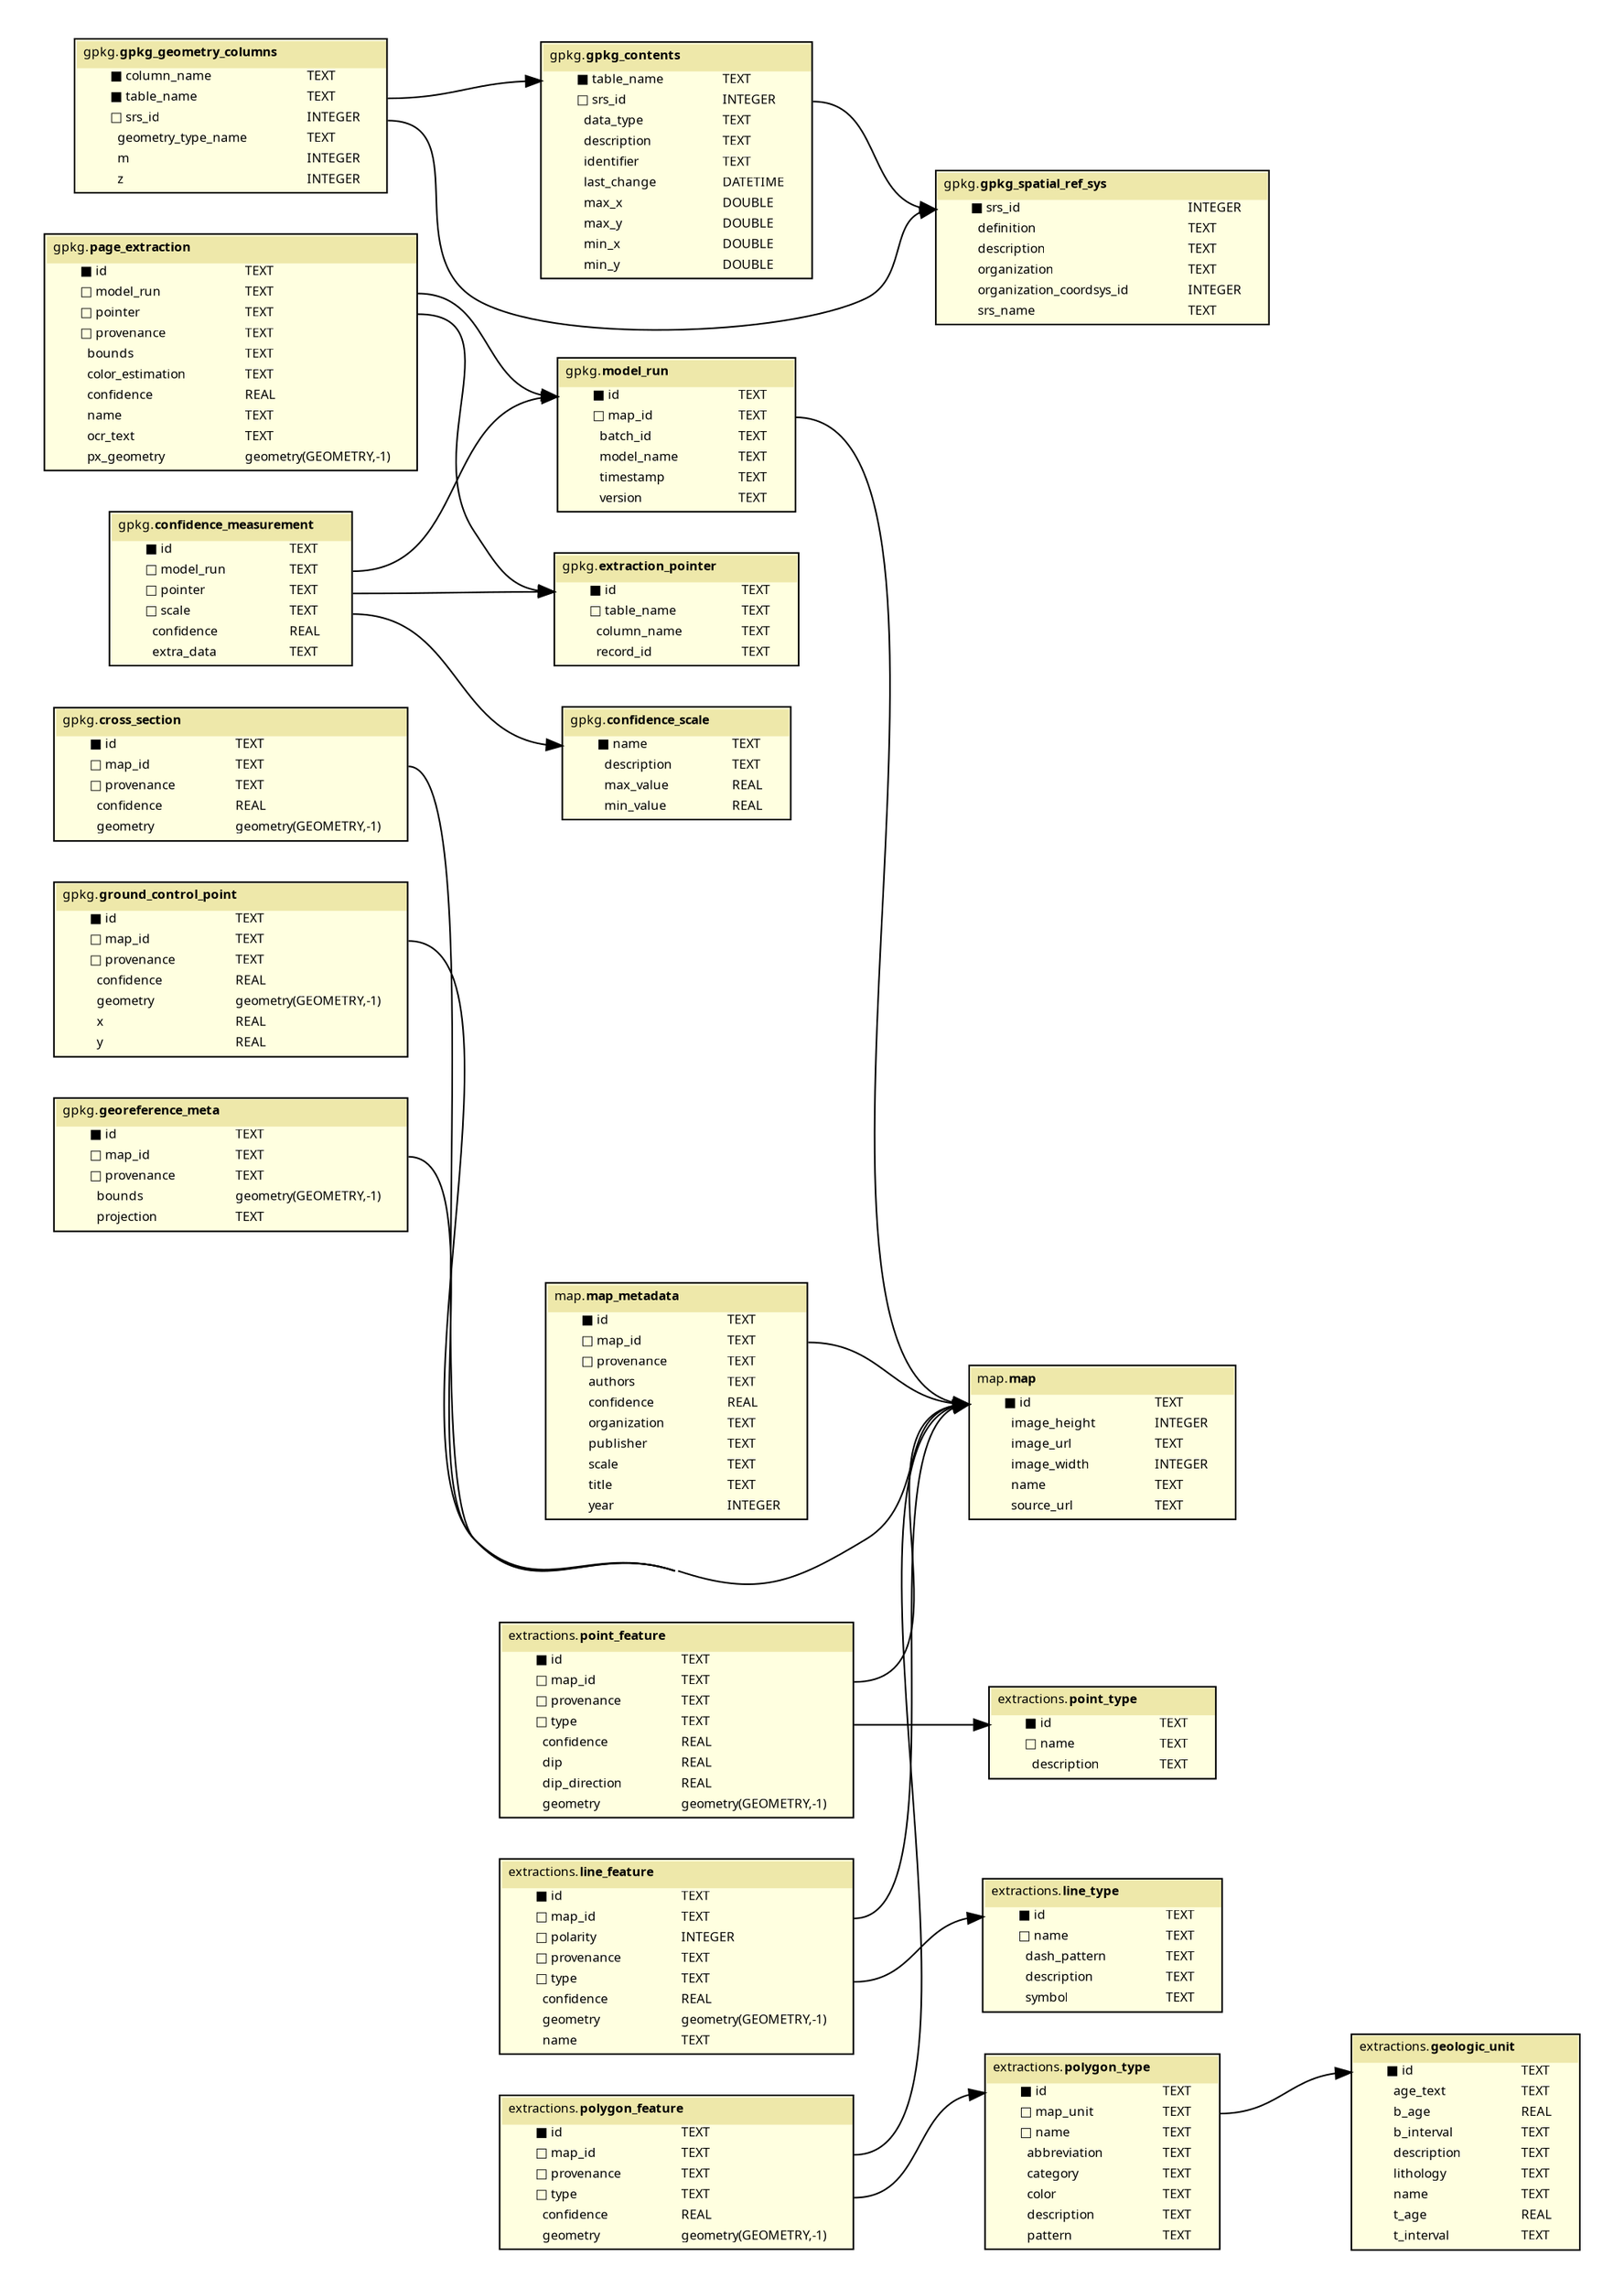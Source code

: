 /*
 Incorporating fixes from
 https://spin.atomicobject.com/2017/11/15/table-rel-diagrams-graphviz/
*/
digraph G {
  fontname = "Fira Code Regular"
  fontsize = 8
  rankdir=LR
  concentrate=true

  node [
      fontname = "Fira Code Regular"
      fontsize = 8
      shape = "plaintext"
  ]

  edge [
      fontname = "Fira Code Regular"
      fontsize = 8
  ]

subgraph cluster_1 {
    color=invis;
    model_run [label=<
    <table bgcolor="lightyellow" border="1" cellborder="0" cellspacing="0">
      <tr>
        <td colspan="2" cellpadding="4" align="left" bgcolor="palegoldenrod"><font face="Fira Code Regular" color="black">gpkg.</font><font face="Fira Code Bold" color="black">model_run</font>
        </td>
      </tr><tr>
      <td align="left" border="0" port="id_in">
        <font face="Fira Code Medium">■ id</font>
      </td>
      <td align="left" port="id_out">
        <font face="Fira Code Regular">TEXT</font>
      </td>
    </tr> <tr>
      <td align="left" border="0" port="map_id_in">
        <font face="Fira Code Medium">□ map_id</font>
      </td>
      <td align="left" port="map_id_out">
        <font face="Fira Code Regular">TEXT</font>
      </td>
    </tr> <tr>
      <td align="left" border="0" port="batch_id_in">
        <font face="Fira Code Medium">  batch_id</font>
      </td>
      <td align="left" port="batch_id_out">
        <font face="Fira Code Regular">TEXT</font>
      </td>
    </tr> <tr>
      <td align="left" border="0" port="model_name_in">
        <font face="Fira Code Medium">  model_name</font>
      </td>
      <td align="left" port="model_name_out">
        <font face="Fira Code Regular">TEXT</font>
      </td>
    </tr> <tr>
      <td align="left" border="0" port="timestamp_in">
        <font face="Fira Code Medium">  timestamp</font>
      </td>
      <td align="left" port="timestamp_out">
        <font face="Fira Code Regular">TEXT</font>
      </td>
    </tr> <tr>
      <td align="left" border="0" port="version_in">
        <font face="Fira Code Medium">  version</font>
      </td>
      <td align="left" port="version_out">
        <font face="Fira Code Regular">TEXT</font>
      </td>
    </tr>
    </table>
    >]

    gpkg_spatial_ref_sys [label=<
    <table bgcolor="lightyellow" border="1" cellborder="0" cellspacing="0">
      <tr>
        <td colspan="2" cellpadding="4" align="left" bgcolor="palegoldenrod"><font face="Fira Code Regular" color="black">gpkg.</font><font face="Fira Code Bold" color="black">gpkg_spatial_ref_sys</font>
        </td>
      </tr><tr>
      <td align="left" border="0" port="srs_id_in">
        <font face="Fira Code Medium">■ srs_id</font>
      </td>
      <td align="left" port="srs_id_out">
        <font face="Fira Code Regular">INTEGER</font>
      </td>
    </tr> <tr>
      <td align="left" border="0" port="definition_in">
        <font face="Fira Code Medium">  definition</font>
      </td>
      <td align="left" port="definition_out">
        <font face="Fira Code Regular">TEXT</font>
      </td>
    </tr> <tr>
      <td align="left" border="0" port="description_in">
        <font face="Fira Code Medium">  description</font>
      </td>
      <td align="left" port="description_out">
        <font face="Fira Code Regular">TEXT</font>
      </td>
    </tr> <tr>
      <td align="left" border="0" port="organization_in">
        <font face="Fira Code Medium">  organization</font>
      </td>
      <td align="left" port="organization_out">
        <font face="Fira Code Regular">TEXT</font>
      </td>
    </tr> <tr>
      <td align="left" border="0" port="organization_coordsys_id_in">
        <font face="Fira Code Medium">  organization_coordsys_id</font>
      </td>
      <td align="left" port="organization_coordsys_id_out">
        <font face="Fira Code Regular">INTEGER</font>
      </td>
    </tr> <tr>
      <td align="left" border="0" port="srs_name_in">
        <font face="Fira Code Medium">  srs_name</font>
      </td>
      <td align="left" port="srs_name_out">
        <font face="Fira Code Regular">TEXT</font>
      </td>
    </tr>
    </table>
    >]

    gpkg_contents [label=<
    <table bgcolor="lightyellow" border="1" cellborder="0" cellspacing="0">
      <tr>
        <td colspan="2" cellpadding="4" align="left" bgcolor="palegoldenrod"><font face="Fira Code Regular" color="black">gpkg.</font><font face="Fira Code Bold" color="black">gpkg_contents</font>
        </td>
      </tr><tr>
      <td align="left" border="0" port="table_name_in">
        <font face="Fira Code Medium">■ table_name</font>
      </td>
      <td align="left" port="table_name_out">
        <font face="Fira Code Regular">TEXT</font>
      </td>
    </tr> <tr>
      <td align="left" border="0" port="srs_id_in">
        <font face="Fira Code Medium">□ srs_id</font>
      </td>
      <td align="left" port="srs_id_out">
        <font face="Fira Code Regular">INTEGER</font>
      </td>
    </tr> <tr>
      <td align="left" border="0" port="data_type_in">
        <font face="Fira Code Medium">  data_type</font>
      </td>
      <td align="left" port="data_type_out">
        <font face="Fira Code Regular">TEXT</font>
      </td>
    </tr> <tr>
      <td align="left" border="0" port="description_in">
        <font face="Fira Code Medium">  description</font>
      </td>
      <td align="left" port="description_out">
        <font face="Fira Code Regular">TEXT</font>
      </td>
    </tr> <tr>
      <td align="left" border="0" port="identifier_in">
        <font face="Fira Code Medium">  identifier</font>
      </td>
      <td align="left" port="identifier_out">
        <font face="Fira Code Regular">TEXT</font>
      </td>
    </tr> <tr>
      <td align="left" border="0" port="last_change_in">
        <font face="Fira Code Medium">  last_change</font>
      </td>
      <td align="left" port="last_change_out">
        <font face="Fira Code Regular">DATETIME</font>
      </td>
    </tr> <tr>
      <td align="left" border="0" port="max_x_in">
        <font face="Fira Code Medium">  max_x</font>
      </td>
      <td align="left" port="max_x_out">
        <font face="Fira Code Regular">DOUBLE</font>
      </td>
    </tr> <tr>
      <td align="left" border="0" port="max_y_in">
        <font face="Fira Code Medium">  max_y</font>
      </td>
      <td align="left" port="max_y_out">
        <font face="Fira Code Regular">DOUBLE</font>
      </td>
    </tr> <tr>
      <td align="left" border="0" port="min_x_in">
        <font face="Fira Code Medium">  min_x</font>
      </td>
      <td align="left" port="min_x_out">
        <font face="Fira Code Regular">DOUBLE</font>
      </td>
    </tr> <tr>
      <td align="left" border="0" port="min_y_in">
        <font face="Fira Code Medium">  min_y</font>
      </td>
      <td align="left" port="min_y_out">
        <font face="Fira Code Regular">DOUBLE</font>
      </td>
    </tr>
    </table>
    >]

    confidence_measurement [label=<
    <table bgcolor="lightyellow" border="1" cellborder="0" cellspacing="0">
      <tr>
        <td colspan="2" cellpadding="4" align="left" bgcolor="palegoldenrod"><font face="Fira Code Regular" color="black">gpkg.</font><font face="Fira Code Bold" color="black">confidence_measurement</font>
        </td>
      </tr><tr>
      <td align="left" border="0" port="id_in">
        <font face="Fira Code Medium">■ id</font>
      </td>
      <td align="left" port="id_out">
        <font face="Fira Code Regular">TEXT</font>
      </td>
    </tr> <tr>
      <td align="left" border="0" port="model_run_in">
        <font face="Fira Code Medium">□ model_run</font>
      </td>
      <td align="left" port="model_run_out">
        <font face="Fira Code Regular">TEXT</font>
      </td>
    </tr> <tr>
      <td align="left" border="0" port="pointer_in">
        <font face="Fira Code Medium">□ pointer</font>
      </td>
      <td align="left" port="pointer_out">
        <font face="Fira Code Regular">TEXT</font>
      </td>
    </tr> <tr>
      <td align="left" border="0" port="scale_in">
        <font face="Fira Code Medium">□ scale</font>
      </td>
      <td align="left" port="scale_out">
        <font face="Fira Code Regular">TEXT</font>
      </td>
    </tr> <tr>
      <td align="left" border="0" port="confidence_in">
        <font face="Fira Code Medium">  confidence</font>
      </td>
      <td align="left" port="confidence_out">
        <font face="Fira Code Regular">REAL</font>
      </td>
    </tr> <tr>
      <td align="left" border="0" port="extra_data_in">
        <font face="Fira Code Medium">  extra_data</font>
      </td>
      <td align="left" port="extra_data_out">
        <font face="Fira Code Regular">TEXT</font>
      </td>
    </tr>
    </table>
    >]

    ground_control_point [label=<
    <table bgcolor="lightyellow" border="1" cellborder="0" cellspacing="0">
      <tr>
        <td colspan="2" cellpadding="4" align="left" bgcolor="palegoldenrod"><font face="Fira Code Regular" color="black">gpkg.</font><font face="Fira Code Bold" color="black">ground_control_point</font>
        </td>
      </tr><tr>
      <td align="left" border="0" port="id_in">
        <font face="Fira Code Medium">■ id</font>
      </td>
      <td align="left" port="id_out">
        <font face="Fira Code Regular">TEXT</font>
      </td>
    </tr> <tr>
      <td align="left" border="0" port="map_id_in">
        <font face="Fira Code Medium">□ map_id</font>
      </td>
      <td align="left" port="map_id_out">
        <font face="Fira Code Regular">TEXT</font>
      </td>
    </tr> <tr>
      <td align="left" border="0" port="provenance_in">
        <font face="Fira Code Medium">□ provenance</font>
      </td>
      <td align="left" port="provenance_out">
        <font face="Fira Code Regular">TEXT</font>
      </td>
    </tr> <tr>
      <td align="left" border="0" port="confidence_in">
        <font face="Fira Code Medium">  confidence</font>
      </td>
      <td align="left" port="confidence_out">
        <font face="Fira Code Regular">REAL</font>
      </td>
    </tr> <tr>
      <td align="left" border="0" port="geometry_in">
        <font face="Fira Code Medium">  geometry</font>
      </td>
      <td align="left" port="geometry_out">
        <font face="Fira Code Regular">geometry(GEOMETRY,-1)</font>
      </td>
    </tr> <tr>
      <td align="left" border="0" port="x_in">
        <font face="Fira Code Medium">  x</font>
      </td>
      <td align="left" port="x_out">
        <font face="Fira Code Regular">REAL</font>
      </td>
    </tr> <tr>
      <td align="left" border="0" port="y_in">
        <font face="Fira Code Medium">  y</font>
      </td>
      <td align="left" port="y_out">
        <font face="Fira Code Regular">REAL</font>
      </td>
    </tr>
    </table>
    >]

    gpkg_geometry_columns [label=<
    <table bgcolor="lightyellow" border="1" cellborder="0" cellspacing="0">
      <tr>
        <td colspan="2" cellpadding="4" align="left" bgcolor="palegoldenrod"><font face="Fira Code Regular" color="black">gpkg.</font><font face="Fira Code Bold" color="black">gpkg_geometry_columns</font>
        </td>
      </tr><tr>
      <td align="left" border="0" port="column_name_in">
        <font face="Fira Code Medium">■ column_name</font>
      </td>
      <td align="left" port="column_name_out">
        <font face="Fira Code Regular">TEXT</font>
      </td>
    </tr> <tr>
      <td align="left" border="0" port="table_name_in">
        <font face="Fira Code Medium">■ table_name</font>
      </td>
      <td align="left" port="table_name_out">
        <font face="Fira Code Regular">TEXT</font>
      </td>
    </tr> <tr>
      <td align="left" border="0" port="srs_id_in">
        <font face="Fira Code Medium">□ srs_id</font>
      </td>
      <td align="left" port="srs_id_out">
        <font face="Fira Code Regular">INTEGER</font>
      </td>
    </tr> <tr>
      <td align="left" border="0" port="geometry_type_name_in">
        <font face="Fira Code Medium">  geometry_type_name</font>
      </td>
      <td align="left" port="geometry_type_name_out">
        <font face="Fira Code Regular">TEXT</font>
      </td>
    </tr> <tr>
      <td align="left" border="0" port="m_in">
        <font face="Fira Code Medium">  m</font>
      </td>
      <td align="left" port="m_out">
        <font face="Fira Code Regular">INTEGER</font>
      </td>
    </tr> <tr>
      <td align="left" border="0" port="z_in">
        <font face="Fira Code Medium">  z</font>
      </td>
      <td align="left" port="z_out">
        <font face="Fira Code Regular">INTEGER</font>
      </td>
    </tr>
    </table>
    >]

    confidence_scale [label=<
    <table bgcolor="lightyellow" border="1" cellborder="0" cellspacing="0">
      <tr>
        <td colspan="2" cellpadding="4" align="left" bgcolor="palegoldenrod"><font face="Fira Code Regular" color="black">gpkg.</font><font face="Fira Code Bold" color="black">confidence_scale</font>
        </td>
      </tr><tr>
      <td align="left" border="0" port="name_in">
        <font face="Fira Code Medium">■ name</font>
      </td>
      <td align="left" port="name_out">
        <font face="Fira Code Regular">TEXT</font>
      </td>
    </tr> <tr>
      <td align="left" border="0" port="description_in">
        <font face="Fira Code Medium">  description</font>
      </td>
      <td align="left" port="description_out">
        <font face="Fira Code Regular">TEXT</font>
      </td>
    </tr> <tr>
      <td align="left" border="0" port="max_value_in">
        <font face="Fira Code Medium">  max_value</font>
      </td>
      <td align="left" port="max_value_out">
        <font face="Fira Code Regular">REAL</font>
      </td>
    </tr> <tr>
      <td align="left" border="0" port="min_value_in">
        <font face="Fira Code Medium">  min_value</font>
      </td>
      <td align="left" port="min_value_out">
        <font face="Fira Code Regular">REAL</font>
      </td>
    </tr>
    </table>
    >]

    extraction_pointer [label=<
    <table bgcolor="lightyellow" border="1" cellborder="0" cellspacing="0">
      <tr>
        <td colspan="2" cellpadding="4" align="left" bgcolor="palegoldenrod"><font face="Fira Code Regular" color="black">gpkg.</font><font face="Fira Code Bold" color="black">extraction_pointer</font>
        </td>
      </tr><tr>
      <td align="left" border="0" port="id_in">
        <font face="Fira Code Medium">■ id</font>
      </td>
      <td align="left" port="id_out">
        <font face="Fira Code Regular">TEXT</font>
      </td>
    </tr> <tr>
      <td align="left" border="0" port="table_name_in">
        <font face="Fira Code Medium">□ table_name</font>
      </td>
      <td align="left" port="table_name_out">
        <font face="Fira Code Regular">TEXT</font>
      </td>
    </tr> <tr>
      <td align="left" border="0" port="column_name_in">
        <font face="Fira Code Medium">  column_name</font>
      </td>
      <td align="left" port="column_name_out">
        <font face="Fira Code Regular">TEXT</font>
      </td>
    </tr> <tr>
      <td align="left" border="0" port="record_id_in">
        <font face="Fira Code Medium">  record_id</font>
      </td>
      <td align="left" port="record_id_out">
        <font face="Fira Code Regular">TEXT</font>
      </td>
    </tr>
    </table>
    >]

    georeference_meta [label=<
    <table bgcolor="lightyellow" border="1" cellborder="0" cellspacing="0">
      <tr>
        <td colspan="2" cellpadding="4" align="left" bgcolor="palegoldenrod"><font face="Fira Code Regular" color="black">gpkg.</font><font face="Fira Code Bold" color="black">georeference_meta</font>
        </td>
      </tr><tr>
      <td align="left" border="0" port="id_in">
        <font face="Fira Code Medium">■ id</font>
      </td>
      <td align="left" port="id_out">
        <font face="Fira Code Regular">TEXT</font>
      </td>
    </tr> <tr>
      <td align="left" border="0" port="map_id_in">
        <font face="Fira Code Medium">□ map_id</font>
      </td>
      <td align="left" port="map_id_out">
        <font face="Fira Code Regular">TEXT</font>
      </td>
    </tr> <tr>
      <td align="left" border="0" port="provenance_in">
        <font face="Fira Code Medium">□ provenance</font>
      </td>
      <td align="left" port="provenance_out">
        <font face="Fira Code Regular">TEXT</font>
      </td>
    </tr> <tr>
      <td align="left" border="0" port="bounds_in">
        <font face="Fira Code Medium">  bounds</font>
      </td>
      <td align="left" port="bounds_out">
        <font face="Fira Code Regular">geometry(GEOMETRY,-1)</font>
      </td>
    </tr> <tr>
      <td align="left" border="0" port="projection_in">
        <font face="Fira Code Medium">  projection</font>
      </td>
      <td align="left" port="projection_out">
        <font face="Fira Code Regular">TEXT</font>
      </td>
    </tr>
    </table>
    >]

    page_extraction [label=<
    <table bgcolor="lightyellow" border="1" cellborder="0" cellspacing="0">
      <tr>
        <td colspan="2" cellpadding="4" align="left" bgcolor="palegoldenrod"><font face="Fira Code Regular" color="black">gpkg.</font><font face="Fira Code Bold" color="black">page_extraction</font>
        </td>
      </tr><tr>
      <td align="left" border="0" port="id_in">
        <font face="Fira Code Medium">■ id</font>
      </td>
      <td align="left" port="id_out">
        <font face="Fira Code Regular">TEXT</font>
      </td>
    </tr> <tr>
      <td align="left" border="0" port="model_run_in">
        <font face="Fira Code Medium">□ model_run</font>
      </td>
      <td align="left" port="model_run_out">
        <font face="Fira Code Regular">TEXT</font>
      </td>
    </tr> <tr>
      <td align="left" border="0" port="pointer_in">
        <font face="Fira Code Medium">□ pointer</font>
      </td>
      <td align="left" port="pointer_out">
        <font face="Fira Code Regular">TEXT</font>
      </td>
    </tr> <tr>
      <td align="left" border="0" port="provenance_in">
        <font face="Fira Code Medium">□ provenance</font>
      </td>
      <td align="left" port="provenance_out">
        <font face="Fira Code Regular">TEXT</font>
      </td>
    </tr> <tr>
      <td align="left" border="0" port="bounds_in">
        <font face="Fira Code Medium">  bounds</font>
      </td>
      <td align="left" port="bounds_out">
        <font face="Fira Code Regular">TEXT</font>
      </td>
    </tr> <tr>
      <td align="left" border="0" port="color_estimation_in">
        <font face="Fira Code Medium">  color_estimation</font>
      </td>
      <td align="left" port="color_estimation_out">
        <font face="Fira Code Regular">TEXT</font>
      </td>
    </tr> <tr>
      <td align="left" border="0" port="confidence_in">
        <font face="Fira Code Medium">  confidence</font>
      </td>
      <td align="left" port="confidence_out">
        <font face="Fira Code Regular">REAL</font>
      </td>
    </tr> <tr>
      <td align="left" border="0" port="name_in">
        <font face="Fira Code Medium">  name</font>
      </td>
      <td align="left" port="name_out">
        <font face="Fira Code Regular">TEXT</font>
      </td>
    </tr> <tr>
      <td align="left" border="0" port="ocr_text_in">
        <font face="Fira Code Medium">  ocr_text</font>
      </td>
      <td align="left" port="ocr_text_out">
        <font face="Fira Code Regular">TEXT</font>
      </td>
    </tr> <tr>
      <td align="left" border="0" port="px_geometry_in">
        <font face="Fira Code Medium">  px_geometry</font>
      </td>
      <td align="left" port="px_geometry_out">
        <font face="Fira Code Regular">geometry(GEOMETRY,-1)</font>
      </td>
    </tr>
    </table>
    >]

    cross_section [label=<
    <table bgcolor="lightyellow" border="1" cellborder="0" cellspacing="0">
      <tr>
        <td colspan="2" cellpadding="4" align="left" bgcolor="palegoldenrod"><font face="Fira Code Regular" color="black">gpkg.</font><font face="Fira Code Bold" color="black">cross_section</font>
        </td>
      </tr><tr>
      <td align="left" border="0" port="id_in">
        <font face="Fira Code Medium">■ id</font>
      </td>
      <td align="left" port="id_out">
        <font face="Fira Code Regular">TEXT</font>
      </td>
    </tr> <tr>
      <td align="left" border="0" port="map_id_in">
        <font face="Fira Code Medium">□ map_id</font>
      </td>
      <td align="left" port="map_id_out">
        <font face="Fira Code Regular">TEXT</font>
      </td>
    </tr> <tr>
      <td align="left" border="0" port="provenance_in">
        <font face="Fira Code Medium">□ provenance</font>
      </td>
      <td align="left" port="provenance_out">
        <font face="Fira Code Regular">TEXT</font>
      </td>
    </tr> <tr>
      <td align="left" border="0" port="confidence_in">
        <font face="Fira Code Medium">  confidence</font>
      </td>
      <td align="left" port="confidence_out">
        <font face="Fira Code Regular">REAL</font>
      </td>
    </tr> <tr>
      <td align="left" border="0" port="geometry_in">
        <font face="Fira Code Medium">  geometry</font>
      </td>
      <td align="left" port="geometry_out">
        <font face="Fira Code Regular">geometry(GEOMETRY,-1)</font>
      </td>
    </tr>
    </table>
    >]

  }subgraph cluster_2 {
    color=invis;
    point_type [label=<
    <table bgcolor="lightyellow" border="1" cellborder="0" cellspacing="0">
      <tr>
        <td colspan="2" cellpadding="4" align="left" bgcolor="palegoldenrod"><font face="Fira Code Regular" color="black">extractions.</font><font face="Fira Code Bold" color="black">point_type</font>
        </td>
      </tr><tr>
      <td align="left" border="0" port="id_in">
        <font face="Fira Code Medium">■ id</font>
      </td>
      <td align="left" port="id_out">
        <font face="Fira Code Regular">TEXT</font>
      </td>
    </tr> <tr>
      <td align="left" border="0" port="name_in">
        <font face="Fira Code Medium">□ name</font>
      </td>
      <td align="left" port="name_out">
        <font face="Fira Code Regular">TEXT</font>
      </td>
    </tr> <tr>
      <td align="left" border="0" port="description_in">
        <font face="Fira Code Medium">  description</font>
      </td>
      <td align="left" port="description_out">
        <font face="Fira Code Regular">TEXT</font>
      </td>
    </tr>
    </table>
    >]

    point_feature [label=<
    <table bgcolor="lightyellow" border="1" cellborder="0" cellspacing="0">
      <tr>
        <td colspan="2" cellpadding="4" align="left" bgcolor="palegoldenrod"><font face="Fira Code Regular" color="black">extractions.</font><font face="Fira Code Bold" color="black">point_feature</font>
        </td>
      </tr><tr>
      <td align="left" border="0" port="id_in">
        <font face="Fira Code Medium">■ id</font>
      </td>
      <td align="left" port="id_out">
        <font face="Fira Code Regular">TEXT</font>
      </td>
    </tr> <tr>
      <td align="left" border="0" port="map_id_in">
        <font face="Fira Code Medium">□ map_id</font>
      </td>
      <td align="left" port="map_id_out">
        <font face="Fira Code Regular">TEXT</font>
      </td>
    </tr> <tr>
      <td align="left" border="0" port="provenance_in">
        <font face="Fira Code Medium">□ provenance</font>
      </td>
      <td align="left" port="provenance_out">
        <font face="Fira Code Regular">TEXT</font>
      </td>
    </tr> <tr>
      <td align="left" border="0" port="type_in">
        <font face="Fira Code Medium">□ type</font>
      </td>
      <td align="left" port="type_out">
        <font face="Fira Code Regular">TEXT</font>
      </td>
    </tr> <tr>
      <td align="left" border="0" port="confidence_in">
        <font face="Fira Code Medium">  confidence</font>
      </td>
      <td align="left" port="confidence_out">
        <font face="Fira Code Regular">REAL</font>
      </td>
    </tr> <tr>
      <td align="left" border="0" port="dip_in">
        <font face="Fira Code Medium">  dip</font>
      </td>
      <td align="left" port="dip_out">
        <font face="Fira Code Regular">REAL</font>
      </td>
    </tr> <tr>
      <td align="left" border="0" port="dip_direction_in">
        <font face="Fira Code Medium">  dip_direction</font>
      </td>
      <td align="left" port="dip_direction_out">
        <font face="Fira Code Regular">REAL</font>
      </td>
    </tr> <tr>
      <td align="left" border="0" port="geometry_in">
        <font face="Fira Code Medium">  geometry</font>
      </td>
      <td align="left" port="geometry_out">
        <font face="Fira Code Regular">geometry(GEOMETRY,-1)</font>
      </td>
    </tr>
    </table>
    >]

    polygon_type [label=<
    <table bgcolor="lightyellow" border="1" cellborder="0" cellspacing="0">
      <tr>
        <td colspan="2" cellpadding="4" align="left" bgcolor="palegoldenrod"><font face="Fira Code Regular" color="black">extractions.</font><font face="Fira Code Bold" color="black">polygon_type</font>
        </td>
      </tr><tr>
      <td align="left" border="0" port="id_in">
        <font face="Fira Code Medium">■ id</font>
      </td>
      <td align="left" port="id_out">
        <font face="Fira Code Regular">TEXT</font>
      </td>
    </tr> <tr>
      <td align="left" border="0" port="map_unit_in">
        <font face="Fira Code Medium">□ map_unit</font>
      </td>
      <td align="left" port="map_unit_out">
        <font face="Fira Code Regular">TEXT</font>
      </td>
    </tr> <tr>
      <td align="left" border="0" port="name_in">
        <font face="Fira Code Medium">□ name</font>
      </td>
      <td align="left" port="name_out">
        <font face="Fira Code Regular">TEXT</font>
      </td>
    </tr> <tr>
      <td align="left" border="0" port="abbreviation_in">
        <font face="Fira Code Medium">  abbreviation</font>
      </td>
      <td align="left" port="abbreviation_out">
        <font face="Fira Code Regular">TEXT</font>
      </td>
    </tr> <tr>
      <td align="left" border="0" port="category_in">
        <font face="Fira Code Medium">  category</font>
      </td>
      <td align="left" port="category_out">
        <font face="Fira Code Regular">TEXT</font>
      </td>
    </tr> <tr>
      <td align="left" border="0" port="color_in">
        <font face="Fira Code Medium">  color</font>
      </td>
      <td align="left" port="color_out">
        <font face="Fira Code Regular">TEXT</font>
      </td>
    </tr> <tr>
      <td align="left" border="0" port="description_in">
        <font face="Fira Code Medium">  description</font>
      </td>
      <td align="left" port="description_out">
        <font face="Fira Code Regular">TEXT</font>
      </td>
    </tr> <tr>
      <td align="left" border="0" port="pattern_in">
        <font face="Fira Code Medium">  pattern</font>
      </td>
      <td align="left" port="pattern_out">
        <font face="Fira Code Regular">TEXT</font>
      </td>
    </tr>
    </table>
    >]

    line_feature [label=<
    <table bgcolor="lightyellow" border="1" cellborder="0" cellspacing="0">
      <tr>
        <td colspan="2" cellpadding="4" align="left" bgcolor="palegoldenrod"><font face="Fira Code Regular" color="black">extractions.</font><font face="Fira Code Bold" color="black">line_feature</font>
        </td>
      </tr><tr>
      <td align="left" border="0" port="id_in">
        <font face="Fira Code Medium">■ id</font>
      </td>
      <td align="left" port="id_out">
        <font face="Fira Code Regular">TEXT</font>
      </td>
    </tr> <tr>
      <td align="left" border="0" port="map_id_in">
        <font face="Fira Code Medium">□ map_id</font>
      </td>
      <td align="left" port="map_id_out">
        <font face="Fira Code Regular">TEXT</font>
      </td>
    </tr> <tr>
      <td align="left" border="0" port="polarity_in">
        <font face="Fira Code Medium">□ polarity</font>
      </td>
      <td align="left" port="polarity_out">
        <font face="Fira Code Regular">INTEGER</font>
      </td>
    </tr> <tr>
      <td align="left" border="0" port="provenance_in">
        <font face="Fira Code Medium">□ provenance</font>
      </td>
      <td align="left" port="provenance_out">
        <font face="Fira Code Regular">TEXT</font>
      </td>
    </tr> <tr>
      <td align="left" border="0" port="type_in">
        <font face="Fira Code Medium">□ type</font>
      </td>
      <td align="left" port="type_out">
        <font face="Fira Code Regular">TEXT</font>
      </td>
    </tr> <tr>
      <td align="left" border="0" port="confidence_in">
        <font face="Fira Code Medium">  confidence</font>
      </td>
      <td align="left" port="confidence_out">
        <font face="Fira Code Regular">REAL</font>
      </td>
    </tr> <tr>
      <td align="left" border="0" port="geometry_in">
        <font face="Fira Code Medium">  geometry</font>
      </td>
      <td align="left" port="geometry_out">
        <font face="Fira Code Regular">geometry(GEOMETRY,-1)</font>
      </td>
    </tr> <tr>
      <td align="left" border="0" port="name_in">
        <font face="Fira Code Medium">  name</font>
      </td>
      <td align="left" port="name_out">
        <font face="Fira Code Regular">TEXT</font>
      </td>
    </tr>
    </table>
    >]

    geologic_unit [label=<
    <table bgcolor="lightyellow" border="1" cellborder="0" cellspacing="0">
      <tr>
        <td colspan="2" cellpadding="4" align="left" bgcolor="palegoldenrod"><font face="Fira Code Regular" color="black">extractions.</font><font face="Fira Code Bold" color="black">geologic_unit</font>
        </td>
      </tr><tr>
      <td align="left" border="0" port="id_in">
        <font face="Fira Code Medium">■ id</font>
      </td>
      <td align="left" port="id_out">
        <font face="Fira Code Regular">TEXT</font>
      </td>
    </tr> <tr>
      <td align="left" border="0" port="age_text_in">
        <font face="Fira Code Medium">  age_text</font>
      </td>
      <td align="left" port="age_text_out">
        <font face="Fira Code Regular">TEXT</font>
      </td>
    </tr> <tr>
      <td align="left" border="0" port="b_age_in">
        <font face="Fira Code Medium">  b_age</font>
      </td>
      <td align="left" port="b_age_out">
        <font face="Fira Code Regular">REAL</font>
      </td>
    </tr> <tr>
      <td align="left" border="0" port="b_interval_in">
        <font face="Fira Code Medium">  b_interval</font>
      </td>
      <td align="left" port="b_interval_out">
        <font face="Fira Code Regular">TEXT</font>
      </td>
    </tr> <tr>
      <td align="left" border="0" port="description_in">
        <font face="Fira Code Medium">  description</font>
      </td>
      <td align="left" port="description_out">
        <font face="Fira Code Regular">TEXT</font>
      </td>
    </tr> <tr>
      <td align="left" border="0" port="lithology_in">
        <font face="Fira Code Medium">  lithology</font>
      </td>
      <td align="left" port="lithology_out">
        <font face="Fira Code Regular">TEXT</font>
      </td>
    </tr> <tr>
      <td align="left" border="0" port="name_in">
        <font face="Fira Code Medium">  name</font>
      </td>
      <td align="left" port="name_out">
        <font face="Fira Code Regular">TEXT</font>
      </td>
    </tr> <tr>
      <td align="left" border="0" port="t_age_in">
        <font face="Fira Code Medium">  t_age</font>
      </td>
      <td align="left" port="t_age_out">
        <font face="Fira Code Regular">REAL</font>
      </td>
    </tr> <tr>
      <td align="left" border="0" port="t_interval_in">
        <font face="Fira Code Medium">  t_interval</font>
      </td>
      <td align="left" port="t_interval_out">
        <font face="Fira Code Regular">TEXT</font>
      </td>
    </tr>
    </table>
    >]

    polygon_feature [label=<
    <table bgcolor="lightyellow" border="1" cellborder="0" cellspacing="0">
      <tr>
        <td colspan="2" cellpadding="4" align="left" bgcolor="palegoldenrod"><font face="Fira Code Regular" color="black">extractions.</font><font face="Fira Code Bold" color="black">polygon_feature</font>
        </td>
      </tr><tr>
      <td align="left" border="0" port="id_in">
        <font face="Fira Code Medium">■ id</font>
      </td>
      <td align="left" port="id_out">
        <font face="Fira Code Regular">TEXT</font>
      </td>
    </tr> <tr>
      <td align="left" border="0" port="map_id_in">
        <font face="Fira Code Medium">□ map_id</font>
      </td>
      <td align="left" port="map_id_out">
        <font face="Fira Code Regular">TEXT</font>
      </td>
    </tr> <tr>
      <td align="left" border="0" port="provenance_in">
        <font face="Fira Code Medium">□ provenance</font>
      </td>
      <td align="left" port="provenance_out">
        <font face="Fira Code Regular">TEXT</font>
      </td>
    </tr> <tr>
      <td align="left" border="0" port="type_in">
        <font face="Fira Code Medium">□ type</font>
      </td>
      <td align="left" port="type_out">
        <font face="Fira Code Regular">TEXT</font>
      </td>
    </tr> <tr>
      <td align="left" border="0" port="confidence_in">
        <font face="Fira Code Medium">  confidence</font>
      </td>
      <td align="left" port="confidence_out">
        <font face="Fira Code Regular">REAL</font>
      </td>
    </tr> <tr>
      <td align="left" border="0" port="geometry_in">
        <font face="Fira Code Medium">  geometry</font>
      </td>
      <td align="left" port="geometry_out">
        <font face="Fira Code Regular">geometry(GEOMETRY,-1)</font>
      </td>
    </tr>
    </table>
    >]

    line_type [label=<
    <table bgcolor="lightyellow" border="1" cellborder="0" cellspacing="0">
      <tr>
        <td colspan="2" cellpadding="4" align="left" bgcolor="palegoldenrod"><font face="Fira Code Regular" color="black">extractions.</font><font face="Fira Code Bold" color="black">line_type</font>
        </td>
      </tr><tr>
      <td align="left" border="0" port="id_in">
        <font face="Fira Code Medium">■ id</font>
      </td>
      <td align="left" port="id_out">
        <font face="Fira Code Regular">TEXT</font>
      </td>
    </tr> <tr>
      <td align="left" border="0" port="name_in">
        <font face="Fira Code Medium">□ name</font>
      </td>
      <td align="left" port="name_out">
        <font face="Fira Code Regular">TEXT</font>
      </td>
    </tr> <tr>
      <td align="left" border="0" port="dash_pattern_in">
        <font face="Fira Code Medium">  dash_pattern</font>
      </td>
      <td align="left" port="dash_pattern_out">
        <font face="Fira Code Regular">TEXT</font>
      </td>
    </tr> <tr>
      <td align="left" border="0" port="description_in">
        <font face="Fira Code Medium">  description</font>
      </td>
      <td align="left" port="description_out">
        <font face="Fira Code Regular">TEXT</font>
      </td>
    </tr> <tr>
      <td align="left" border="0" port="symbol_in">
        <font face="Fira Code Medium">  symbol</font>
      </td>
      <td align="left" port="symbol_out">
        <font face="Fira Code Regular">TEXT</font>
      </td>
    </tr>
    </table>
    >]

  }subgraph cluster_3 {
    color=invis;
    map_metadata [label=<
    <table bgcolor="lightyellow" border="1" cellborder="0" cellspacing="0">
      <tr>
        <td colspan="2" cellpadding="4" align="left" bgcolor="palegoldenrod"><font face="Fira Code Regular" color="black">map.</font><font face="Fira Code Bold" color="black">map_metadata</font>
        </td>
      </tr><tr>
      <td align="left" border="0" port="id_in">
        <font face="Fira Code Medium">■ id</font>
      </td>
      <td align="left" port="id_out">
        <font face="Fira Code Regular">TEXT</font>
      </td>
    </tr> <tr>
      <td align="left" border="0" port="map_id_in">
        <font face="Fira Code Medium">□ map_id</font>
      </td>
      <td align="left" port="map_id_out">
        <font face="Fira Code Regular">TEXT</font>
      </td>
    </tr> <tr>
      <td align="left" border="0" port="provenance_in">
        <font face="Fira Code Medium">□ provenance</font>
      </td>
      <td align="left" port="provenance_out">
        <font face="Fira Code Regular">TEXT</font>
      </td>
    </tr> <tr>
      <td align="left" border="0" port="authors_in">
        <font face="Fira Code Medium">  authors</font>
      </td>
      <td align="left" port="authors_out">
        <font face="Fira Code Regular">TEXT</font>
      </td>
    </tr> <tr>
      <td align="left" border="0" port="confidence_in">
        <font face="Fira Code Medium">  confidence</font>
      </td>
      <td align="left" port="confidence_out">
        <font face="Fira Code Regular">REAL</font>
      </td>
    </tr> <tr>
      <td align="left" border="0" port="organization_in">
        <font face="Fira Code Medium">  organization</font>
      </td>
      <td align="left" port="organization_out">
        <font face="Fira Code Regular">TEXT</font>
      </td>
    </tr> <tr>
      <td align="left" border="0" port="publisher_in">
        <font face="Fira Code Medium">  publisher</font>
      </td>
      <td align="left" port="publisher_out">
        <font face="Fira Code Regular">TEXT</font>
      </td>
    </tr> <tr>
      <td align="left" border="0" port="scale_in">
        <font face="Fira Code Medium">  scale</font>
      </td>
      <td align="left" port="scale_out">
        <font face="Fira Code Regular">TEXT</font>
      </td>
    </tr> <tr>
      <td align="left" border="0" port="title_in">
        <font face="Fira Code Medium">  title</font>
      </td>
      <td align="left" port="title_out">
        <font face="Fira Code Regular">TEXT</font>
      </td>
    </tr> <tr>
      <td align="left" border="0" port="year_in">
        <font face="Fira Code Medium">  year</font>
      </td>
      <td align="left" port="year_out">
        <font face="Fira Code Regular">INTEGER</font>
      </td>
    </tr>
    </table>
    >]

    map [label=<
    <table bgcolor="lightyellow" border="1" cellborder="0" cellspacing="0">
      <tr>
        <td colspan="2" cellpadding="4" align="left" bgcolor="palegoldenrod"><font face="Fira Code Regular" color="black">map.</font><font face="Fira Code Bold" color="black">map</font>
        </td>
      </tr><tr>
      <td align="left" border="0" port="id_in">
        <font face="Fira Code Medium">■ id</font>
      </td>
      <td align="left" port="id_out">
        <font face="Fira Code Regular">TEXT</font>
      </td>
    </tr> <tr>
      <td align="left" border="0" port="image_height_in">
        <font face="Fira Code Medium">  image_height</font>
      </td>
      <td align="left" port="image_height_out">
        <font face="Fira Code Regular">INTEGER</font>
      </td>
    </tr> <tr>
      <td align="left" border="0" port="image_url_in">
        <font face="Fira Code Medium">  image_url</font>
      </td>
      <td align="left" port="image_url_out">
        <font face="Fira Code Regular">TEXT</font>
      </td>
    </tr> <tr>
      <td align="left" border="0" port="image_width_in">
        <font face="Fira Code Medium">  image_width</font>
      </td>
      <td align="left" port="image_width_out">
        <font face="Fira Code Regular">INTEGER</font>
      </td>
    </tr> <tr>
      <td align="left" border="0" port="name_in">
        <font face="Fira Code Medium">  name</font>
      </td>
      <td align="left" port="name_out">
        <font face="Fira Code Regular">TEXT</font>
      </td>
    </tr> <tr>
      <td align="left" border="0" port="source_url_in">
        <font face="Fira Code Medium">  source_url</font>
      </td>
      <td align="left" port="source_url_out">
        <font face="Fira Code Regular">TEXT</font>
      </td>
    </tr>
    </table>
    >]

  }


edge [
  arrowhead = normal;
  arrowtail = dot;
  ]


edge [
  arrowhead = normal;
  arrowtail = dot;
  ]
model_run:map_id_out:e -> map:id_in:w
map_metadata:map_id_out:e -> map:id_in:w
point_feature:map_id_out:e -> map:id_in:w
point_feature:type_out:e -> point_type:id_in:w
gpkg_contents:srs_id_out:e -> gpkg_spatial_ref_sys:srs_id_in:w
confidence_measurement:model_run_out:e -> model_run:id_in:w
confidence_measurement:pointer_out:e -> extraction_pointer:id_in:w
confidence_measurement:scale_out:e -> confidence_scale:name_in:w
polygon_type:map_unit_out:e -> geologic_unit:id_in:w
line_feature:map_id_out:e -> map:id_in:w
line_feature:type_out:e -> line_type:id_in:w
ground_control_point:map_id_out:e -> map:id_in:w
gpkg_geometry_columns:table_name_out:e -> gpkg_contents:table_name_in:w
gpkg_geometry_columns:srs_id_out:e -> gpkg_spatial_ref_sys:srs_id_in:w
georeference_meta:map_id_out:e -> map:id_in:w
polygon_feature:map_id_out:e -> map:id_in:w
polygon_feature:type_out:e -> polygon_type:id_in:w
page_extraction:pointer_out:e -> extraction_pointer:id_in:w
page_extraction:model_run_out:e -> model_run:id_in:w
cross_section:map_id_out:e -> map:id_in:w}